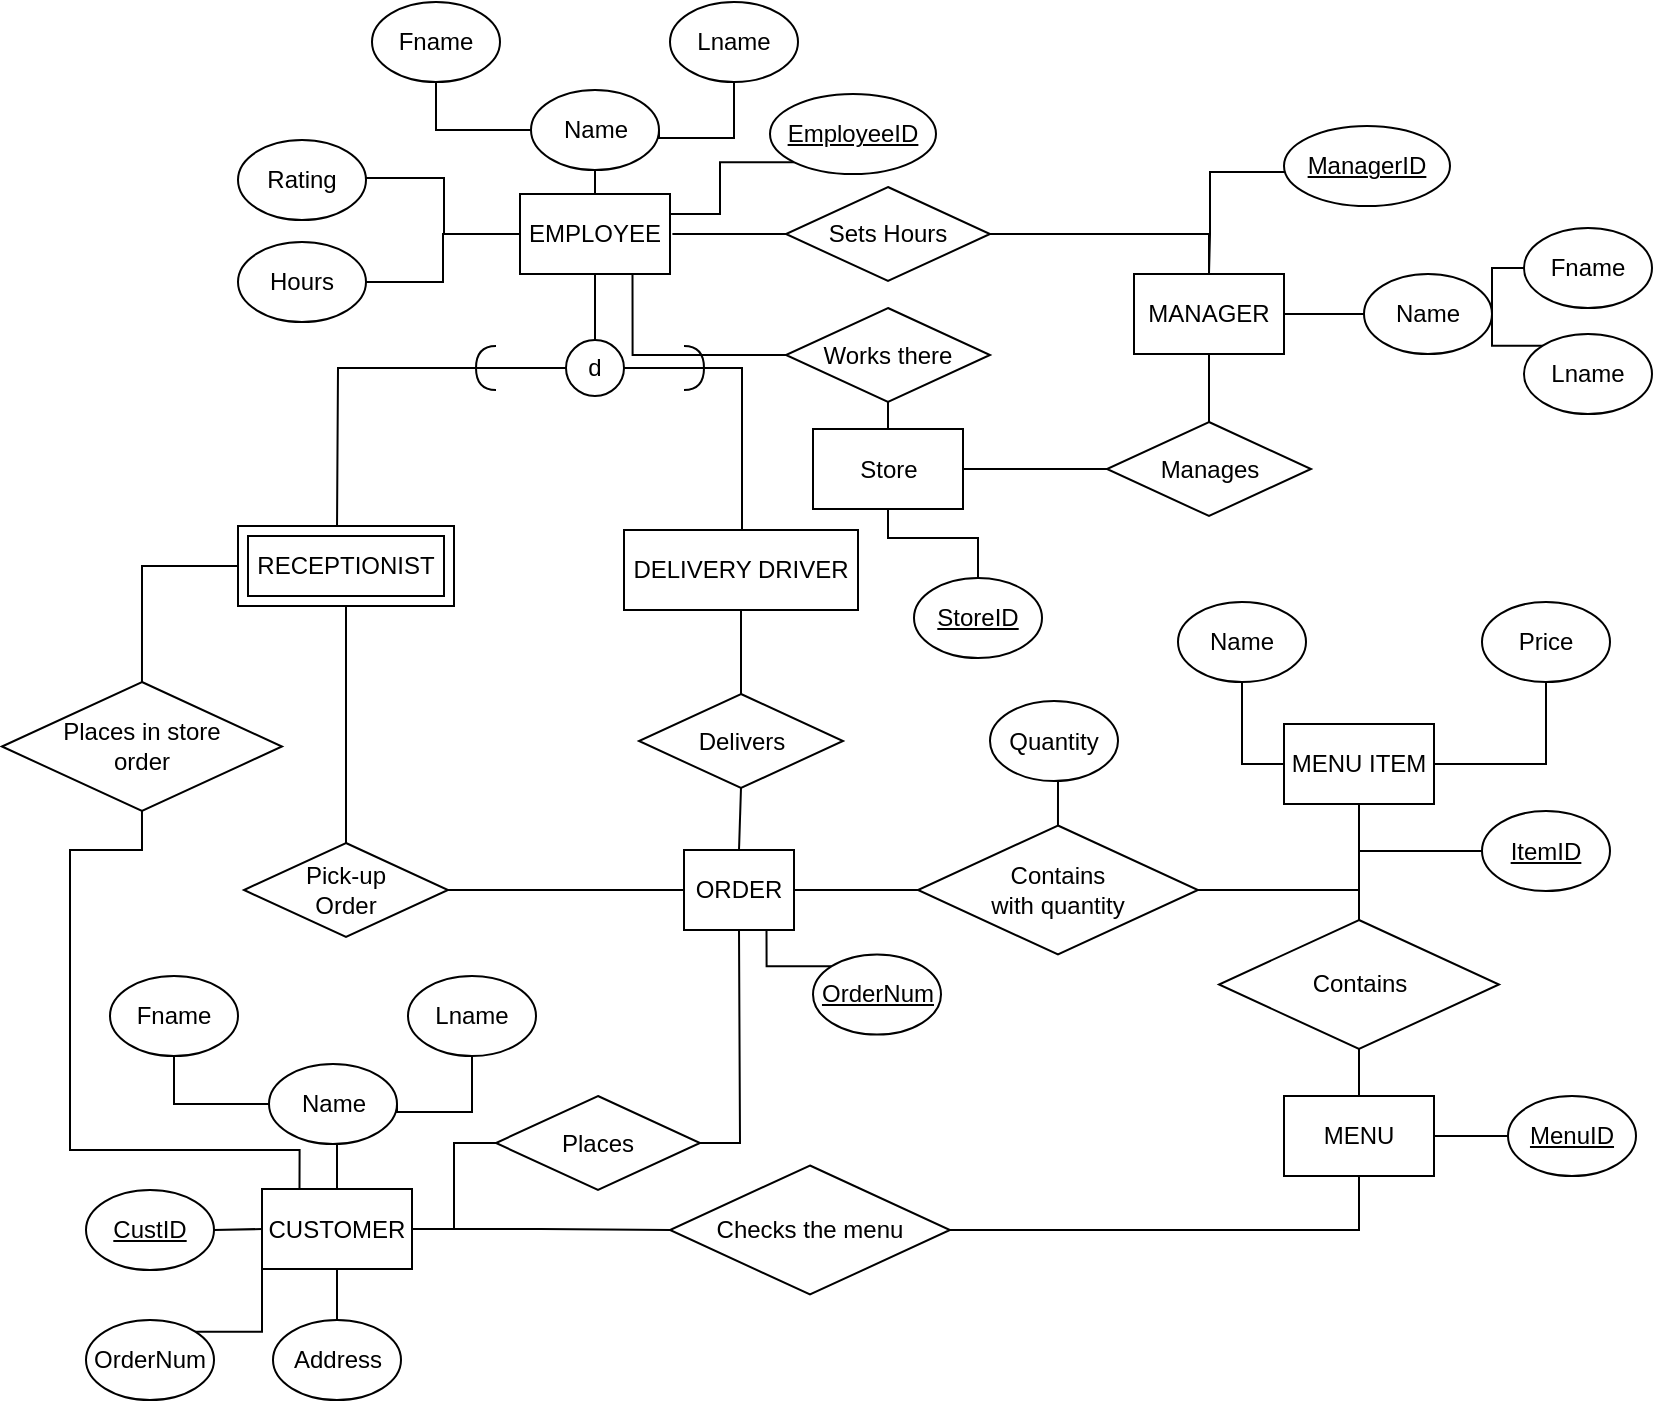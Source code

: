 <mxfile version="16.6.4" type="github">
  <diagram id="SFW6uyiaUGHVdkmB1JjF" name="Page-1">
    <mxGraphModel dx="1422" dy="762" grid="0" gridSize="10" guides="1" tooltips="1" connect="1" arrows="1" fold="1" page="1" pageScale="1" pageWidth="1100" pageHeight="850" background="none" math="0" shadow="0">
      <root>
        <mxCell id="0" />
        <mxCell id="1" parent="0" />
        <mxCell id="fXJlIY3xlbVOnj3vWZwA-16" style="edgeStyle=orthogonalEdgeStyle;rounded=0;orthogonalLoop=1;jettySize=auto;html=1;endArrow=none;endFill=0;" parent="1" source="SCMp1zclDyWqBbioAgGx-6" target="SCMp1zclDyWqBbioAgGx-17" edge="1">
          <mxGeometry relative="1" as="geometry" />
        </mxCell>
        <mxCell id="SCMp1zclDyWqBbioAgGx-6" value="Name" style="ellipse;whiteSpace=wrap;html=1;align=center;fillColor=default;gradientColor=none;" parent="1" vertex="1">
          <mxGeometry x="310.5" y="93" width="64" height="40" as="geometry" />
        </mxCell>
        <mxCell id="fXJlIY3xlbVOnj3vWZwA-33" style="edgeStyle=orthogonalEdgeStyle;rounded=0;jumpStyle=arc;orthogonalLoop=1;jettySize=auto;html=1;exitX=0.5;exitY=1;exitDx=0;exitDy=0;entryX=0.5;entryY=0;entryDx=0;entryDy=0;endArrow=none;endFill=0;" parent="1" source="SCMp1zclDyWqBbioAgGx-12" target="fXJlIY3xlbVOnj3vWZwA-24" edge="1">
          <mxGeometry relative="1" as="geometry" />
        </mxCell>
        <mxCell id="SCMp1zclDyWqBbioAgGx-12" value="DELIVERY DRIVER" style="whiteSpace=wrap;html=1;align=center;fillColor=default;" parent="1" vertex="1">
          <mxGeometry x="357" y="313" width="117" height="40" as="geometry" />
        </mxCell>
        <mxCell id="fXJlIY3xlbVOnj3vWZwA-28" style="edgeStyle=orthogonalEdgeStyle;rounded=0;jumpStyle=arc;orthogonalLoop=1;jettySize=auto;html=1;exitX=1;exitY=0.5;exitDx=0;exitDy=0;entryX=0;entryY=0.5;entryDx=0;entryDy=0;endArrow=none;endFill=0;" parent="1" source="SCMp1zclDyWqBbioAgGx-13" target="fXJlIY3xlbVOnj3vWZwA-27" edge="1">
          <mxGeometry relative="1" as="geometry" />
        </mxCell>
        <mxCell id="Oh7GHOEAAJyjngWwIHh8-14" style="edgeStyle=orthogonalEdgeStyle;rounded=0;orthogonalLoop=1;jettySize=auto;html=1;exitX=1;exitY=0.5;exitDx=0;exitDy=0;entryX=0;entryY=0.5;entryDx=0;entryDy=0;startArrow=none;startFill=0;endArrow=none;endFill=0;" parent="1" source="SCMp1zclDyWqBbioAgGx-13" target="Oh7GHOEAAJyjngWwIHh8-13" edge="1">
          <mxGeometry relative="1" as="geometry" />
        </mxCell>
        <mxCell id="Oh7GHOEAAJyjngWwIHh8-23" style="edgeStyle=orthogonalEdgeStyle;rounded=0;orthogonalLoop=1;jettySize=auto;html=1;exitX=0.25;exitY=0;exitDx=0;exitDy=0;startArrow=none;startFill=0;endArrow=none;endFill=0;entryX=0.5;entryY=1;entryDx=0;entryDy=0;" parent="1" source="SCMp1zclDyWqBbioAgGx-13" target="Oh7GHOEAAJyjngWwIHh8-25" edge="1">
          <mxGeometry relative="1" as="geometry">
            <mxPoint x="55.6" y="599" as="targetPoint" />
            <Array as="points">
              <mxPoint x="195" y="623" />
              <mxPoint x="80" y="623" />
              <mxPoint x="80" y="473" />
              <mxPoint x="116" y="473" />
            </Array>
          </mxGeometry>
        </mxCell>
        <mxCell id="SCMp1zclDyWqBbioAgGx-13" value="CUSTOMER" style="whiteSpace=wrap;html=1;align=center;fillColor=default;" parent="1" vertex="1">
          <mxGeometry x="176" y="642.5" width="75" height="40" as="geometry" />
        </mxCell>
        <mxCell id="fXJlIY3xlbVOnj3vWZwA-37" style="edgeStyle=orthogonalEdgeStyle;rounded=0;jumpStyle=arc;orthogonalLoop=1;jettySize=auto;html=1;endArrow=none;endFill=0;" parent="1" source="SCMp1zclDyWqBbioAgGx-16" target="fXJlIY3xlbVOnj3vWZwA-34" edge="1">
          <mxGeometry relative="1" as="geometry" />
        </mxCell>
        <mxCell id="SCMp1zclDyWqBbioAgGx-16" value="MANAGER" style="whiteSpace=wrap;html=1;align=center;fillColor=default;" parent="1" vertex="1">
          <mxGeometry x="612" y="185" width="75" height="40" as="geometry" />
        </mxCell>
        <mxCell id="fXJlIY3xlbVOnj3vWZwA-13" style="edgeStyle=orthogonalEdgeStyle;rounded=0;orthogonalLoop=1;jettySize=auto;html=1;entryX=0.5;entryY=0;entryDx=0;entryDy=0;endArrow=none;endFill=0;" parent="1" source="SCMp1zclDyWqBbioAgGx-17" target="fXJlIY3xlbVOnj3vWZwA-12" edge="1">
          <mxGeometry relative="1" as="geometry" />
        </mxCell>
        <mxCell id="SCMp1zclDyWqBbioAgGx-17" value="EMPLOYEE" style="whiteSpace=wrap;html=1;align=center;fillColor=default;" parent="1" vertex="1">
          <mxGeometry x="305" y="145" width="75" height="40" as="geometry" />
        </mxCell>
        <mxCell id="fXJlIY3xlbVOnj3vWZwA-17" style="edgeStyle=orthogonalEdgeStyle;rounded=0;orthogonalLoop=1;jettySize=auto;html=1;endArrow=none;endFill=0;entryX=0;entryY=0.5;entryDx=0;entryDy=0;" parent="1" source="eeIK4nAqeX3JLeK-aHzr-2" target="SCMp1zclDyWqBbioAgGx-6" edge="1">
          <mxGeometry relative="1" as="geometry">
            <mxPoint x="265" y="122.6" as="targetPoint" />
            <Array as="points">
              <mxPoint x="263" y="113" />
            </Array>
          </mxGeometry>
        </mxCell>
        <mxCell id="eeIK4nAqeX3JLeK-aHzr-2" value="Fname" style="ellipse;whiteSpace=wrap;html=1;align=center;fillColor=default;gradientColor=none;" parent="1" vertex="1">
          <mxGeometry x="231" y="49" width="64" height="40" as="geometry" />
        </mxCell>
        <mxCell id="fXJlIY3xlbVOnj3vWZwA-18" style="edgeStyle=orthogonalEdgeStyle;rounded=0;orthogonalLoop=1;jettySize=auto;html=1;endArrow=none;endFill=0;entryX=1;entryY=0.5;entryDx=0;entryDy=0;" parent="1" source="eeIK4nAqeX3JLeK-aHzr-4" target="SCMp1zclDyWqBbioAgGx-6" edge="1">
          <mxGeometry relative="1" as="geometry">
            <mxPoint x="404" y="127" as="targetPoint" />
            <Array as="points">
              <mxPoint x="412" y="117" />
              <mxPoint x="375" y="117" />
            </Array>
          </mxGeometry>
        </mxCell>
        <mxCell id="eeIK4nAqeX3JLeK-aHzr-4" value="Lname" style="ellipse;whiteSpace=wrap;html=1;align=center;fillColor=default;gradientColor=none;" parent="1" vertex="1">
          <mxGeometry x="380" y="49" width="64" height="40" as="geometry" />
        </mxCell>
        <mxCell id="Oh7GHOEAAJyjngWwIHh8-2" style="edgeStyle=orthogonalEdgeStyle;rounded=0;orthogonalLoop=1;jettySize=auto;html=1;exitX=0.5;exitY=1;exitDx=0;exitDy=0;entryX=1;entryY=0.5;entryDx=0;entryDy=0;endArrow=none;endFill=0;" parent="1" source="eeIK4nAqeX3JLeK-aHzr-5" target="Oh7GHOEAAJyjngWwIHh8-1" edge="1">
          <mxGeometry relative="1" as="geometry" />
        </mxCell>
        <mxCell id="Oh7GHOEAAJyjngWwIHh8-18" style="edgeStyle=orthogonalEdgeStyle;rounded=0;orthogonalLoop=1;jettySize=auto;html=1;exitX=0.5;exitY=1;exitDx=0;exitDy=0;entryX=0.5;entryY=0;entryDx=0;entryDy=0;startArrow=none;startFill=0;endArrow=none;endFill=0;" parent="1" source="eeIK4nAqeX3JLeK-aHzr-5" target="Oh7GHOEAAJyjngWwIHh8-17" edge="1">
          <mxGeometry relative="1" as="geometry" />
        </mxCell>
        <mxCell id="eeIK4nAqeX3JLeK-aHzr-5" value="MENU ITEM" style="whiteSpace=wrap;html=1;align=center;fillColor=default;" parent="1" vertex="1">
          <mxGeometry x="687" y="410" width="75" height="40" as="geometry" />
        </mxCell>
        <mxCell id="eeIK4nAqeX3JLeK-aHzr-6" value="ORDER" style="whiteSpace=wrap;html=1;align=center;fillColor=default;" parent="1" vertex="1">
          <mxGeometry x="387" y="473" width="55" height="40" as="geometry" />
        </mxCell>
        <mxCell id="fXJlIY3xlbVOnj3vWZwA-7" style="edgeStyle=orthogonalEdgeStyle;rounded=0;orthogonalLoop=1;jettySize=auto;html=1;exitX=0.5;exitY=1;exitDx=0;exitDy=0;entryX=0;entryY=0.5;entryDx=0;entryDy=0;endArrow=none;endFill=0;" parent="1" source="fXJlIY3xlbVOnj3vWZwA-6" target="eeIK4nAqeX3JLeK-aHzr-5" edge="1">
          <mxGeometry relative="1" as="geometry" />
        </mxCell>
        <mxCell id="fXJlIY3xlbVOnj3vWZwA-6" value="Name" style="ellipse;whiteSpace=wrap;html=1;align=center;fillColor=default;gradientColor=none;" parent="1" vertex="1">
          <mxGeometry x="634" y="349" width="64" height="40" as="geometry" />
        </mxCell>
        <mxCell id="iN8ECMvCypiTLDNu9Dbx-26" style="edgeStyle=orthogonalEdgeStyle;rounded=0;orthogonalLoop=1;jettySize=auto;html=1;exitX=0.5;exitY=1;exitDx=0;exitDy=0;entryX=0.5;entryY=0;entryDx=0;entryDy=0;endArrow=none;endFill=0;" edge="1" parent="1" source="fXJlIY3xlbVOnj3vWZwA-8" target="Oh7GHOEAAJyjngWwIHh8-1">
          <mxGeometry relative="1" as="geometry" />
        </mxCell>
        <mxCell id="fXJlIY3xlbVOnj3vWZwA-8" value="Quantity" style="ellipse;whiteSpace=wrap;html=1;align=center;fillColor=default;gradientColor=none;" parent="1" vertex="1">
          <mxGeometry x="540" y="398.5" width="64" height="40" as="geometry" />
        </mxCell>
        <mxCell id="fXJlIY3xlbVOnj3vWZwA-11" style="edgeStyle=orthogonalEdgeStyle;rounded=0;orthogonalLoop=1;jettySize=auto;html=1;endArrow=none;endFill=0;entryX=1;entryY=0.25;entryDx=0;entryDy=0;" parent="1" source="fXJlIY3xlbVOnj3vWZwA-10" target="eeIK4nAqeX3JLeK-aHzr-5" edge="1">
          <mxGeometry relative="1" as="geometry">
            <mxPoint x="818" y="432" as="targetPoint" />
            <Array as="points">
              <mxPoint x="818" y="430" />
              <mxPoint x="762" y="430" />
            </Array>
          </mxGeometry>
        </mxCell>
        <mxCell id="fXJlIY3xlbVOnj3vWZwA-10" value="Price" style="ellipse;whiteSpace=wrap;html=1;align=center;fillColor=default;gradientColor=none;" parent="1" vertex="1">
          <mxGeometry x="786" y="349" width="64" height="40" as="geometry" />
        </mxCell>
        <mxCell id="fXJlIY3xlbVOnj3vWZwA-19" style="edgeStyle=orthogonalEdgeStyle;rounded=0;orthogonalLoop=1;jettySize=auto;html=1;endArrow=none;endFill=0;jumpStyle=arc;" parent="1" source="fXJlIY3xlbVOnj3vWZwA-12" edge="1">
          <mxGeometry relative="1" as="geometry">
            <mxPoint x="213.5" y="313" as="targetPoint" />
          </mxGeometry>
        </mxCell>
        <mxCell id="fXJlIY3xlbVOnj3vWZwA-20" style="edgeStyle=orthogonalEdgeStyle;rounded=0;orthogonalLoop=1;jettySize=auto;html=1;endArrow=none;endFill=0;" parent="1" source="fXJlIY3xlbVOnj3vWZwA-12" target="SCMp1zclDyWqBbioAgGx-12" edge="1">
          <mxGeometry relative="1" as="geometry">
            <Array as="points">
              <mxPoint x="416" y="232" />
            </Array>
          </mxGeometry>
        </mxCell>
        <mxCell id="fXJlIY3xlbVOnj3vWZwA-12" value="d" style="ellipse;whiteSpace=wrap;html=1;" parent="1" vertex="1">
          <mxGeometry x="328" y="218" width="29" height="28" as="geometry" />
        </mxCell>
        <mxCell id="fXJlIY3xlbVOnj3vWZwA-15" style="edgeStyle=orthogonalEdgeStyle;rounded=0;orthogonalLoop=1;jettySize=auto;html=1;exitX=0.5;exitY=1;exitDx=0;exitDy=0;entryX=0;entryY=0.5;entryDx=0;entryDy=0;endArrow=none;endFill=0;" parent="1" source="fXJlIY3xlbVOnj3vWZwA-14" target="SCMp1zclDyWqBbioAgGx-17" edge="1">
          <mxGeometry relative="1" as="geometry">
            <Array as="points">
              <mxPoint x="267" y="137" />
              <mxPoint x="267" y="165" />
            </Array>
          </mxGeometry>
        </mxCell>
        <mxCell id="fXJlIY3xlbVOnj3vWZwA-14" value="Rating" style="ellipse;whiteSpace=wrap;html=1;align=center;fillColor=default;gradientColor=none;" parent="1" vertex="1">
          <mxGeometry x="164" y="118" width="64" height="40" as="geometry" />
        </mxCell>
        <mxCell id="fXJlIY3xlbVOnj3vWZwA-22" value="" style="shape=requiredInterface;html=1;verticalLabelPosition=bottom;sketch=0;rotation=-180;" parent="1" vertex="1">
          <mxGeometry x="283" y="221" width="10" height="22" as="geometry" />
        </mxCell>
        <mxCell id="fXJlIY3xlbVOnj3vWZwA-23" value="" style="shape=requiredInterface;html=1;verticalLabelPosition=bottom;sketch=0;rotation=0;" parent="1" vertex="1">
          <mxGeometry x="387" y="221" width="10" height="22" as="geometry" />
        </mxCell>
        <mxCell id="fXJlIY3xlbVOnj3vWZwA-26" style="edgeStyle=orthogonalEdgeStyle;rounded=0;jumpStyle=arc;orthogonalLoop=1;jettySize=auto;html=1;endArrow=none;endFill=0;" parent="1" source="fXJlIY3xlbVOnj3vWZwA-24" target="eeIK4nAqeX3JLeK-aHzr-6" edge="1">
          <mxGeometry relative="1" as="geometry" />
        </mxCell>
        <mxCell id="fXJlIY3xlbVOnj3vWZwA-24" value="Delivers" style="shape=rhombus;perimeter=rhombusPerimeter;whiteSpace=wrap;html=1;align=center;fillColor=default;gradientColor=none;" parent="1" vertex="1">
          <mxGeometry x="364.5" y="395" width="102" height="47" as="geometry" />
        </mxCell>
        <mxCell id="fXJlIY3xlbVOnj3vWZwA-59" style="edgeStyle=orthogonalEdgeStyle;rounded=0;jumpStyle=arc;orthogonalLoop=1;jettySize=auto;html=1;exitX=1;exitY=0.5;exitDx=0;exitDy=0;entryX=0.5;entryY=1;entryDx=0;entryDy=0;startArrow=none;startFill=0;endArrow=none;endFill=0;" parent="1" source="fXJlIY3xlbVOnj3vWZwA-27" target="eeIK4nAqeX3JLeK-aHzr-6" edge="1">
          <mxGeometry relative="1" as="geometry" />
        </mxCell>
        <mxCell id="fXJlIY3xlbVOnj3vWZwA-27" value="Places" style="shape=rhombus;perimeter=rhombusPerimeter;whiteSpace=wrap;html=1;align=center;fillColor=default;gradientColor=none;" parent="1" vertex="1">
          <mxGeometry x="293" y="596" width="102" height="47" as="geometry" />
        </mxCell>
        <mxCell id="fXJlIY3xlbVOnj3vWZwA-31" style="edgeStyle=orthogonalEdgeStyle;rounded=0;jumpStyle=arc;orthogonalLoop=1;jettySize=auto;html=1;endArrow=none;endFill=0;" parent="1" source="fXJlIY3xlbVOnj3vWZwA-30" target="SCMp1zclDyWqBbioAgGx-17" edge="1">
          <mxGeometry relative="1" as="geometry" />
        </mxCell>
        <mxCell id="fXJlIY3xlbVOnj3vWZwA-30" value="Hours" style="ellipse;whiteSpace=wrap;html=1;align=center;fillColor=default;gradientColor=none;" parent="1" vertex="1">
          <mxGeometry x="164" y="169" width="64" height="40" as="geometry" />
        </mxCell>
        <mxCell id="Oh7GHOEAAJyjngWwIHh8-4" style="edgeStyle=orthogonalEdgeStyle;rounded=0;orthogonalLoop=1;jettySize=auto;html=1;exitX=0;exitY=0.5;exitDx=0;exitDy=0;entryX=1;entryY=0.5;entryDx=0;entryDy=0;endArrow=none;endFill=0;" parent="1" source="fXJlIY3xlbVOnj3vWZwA-34" target="fXJlIY3xlbVOnj3vWZwA-35" edge="1">
          <mxGeometry relative="1" as="geometry" />
        </mxCell>
        <mxCell id="fXJlIY3xlbVOnj3vWZwA-34" value="Manages" style="shape=rhombus;perimeter=rhombusPerimeter;whiteSpace=wrap;html=1;align=center;fillColor=default;gradientColor=none;" parent="1" vertex="1">
          <mxGeometry x="598.5" y="259" width="102" height="47" as="geometry" />
        </mxCell>
        <mxCell id="Oh7GHOEAAJyjngWwIHh8-6" style="edgeStyle=orthogonalEdgeStyle;rounded=0;orthogonalLoop=1;jettySize=auto;html=1;exitX=0.5;exitY=0;exitDx=0;exitDy=0;entryX=0.5;entryY=1;entryDx=0;entryDy=0;endArrow=none;endFill=0;" parent="1" source="fXJlIY3xlbVOnj3vWZwA-35" target="Oh7GHOEAAJyjngWwIHh8-5" edge="1">
          <mxGeometry relative="1" as="geometry" />
        </mxCell>
        <mxCell id="fXJlIY3xlbVOnj3vWZwA-35" value="Store" style="whiteSpace=wrap;html=1;align=center;fillColor=default;" parent="1" vertex="1">
          <mxGeometry x="451.5" y="262.5" width="75" height="40" as="geometry" />
        </mxCell>
        <mxCell id="fXJlIY3xlbVOnj3vWZwA-48" style="edgeStyle=orthogonalEdgeStyle;rounded=0;jumpStyle=arc;orthogonalLoop=1;jettySize=auto;html=1;exitX=0.5;exitY=1;exitDx=0;exitDy=0;entryX=0.5;entryY=0;entryDx=0;entryDy=0;endArrow=none;endFill=0;" parent="1" source="fXJlIY3xlbVOnj3vWZwA-43" target="SCMp1zclDyWqBbioAgGx-13" edge="1">
          <mxGeometry relative="1" as="geometry" />
        </mxCell>
        <mxCell id="fXJlIY3xlbVOnj3vWZwA-43" value="Name" style="ellipse;whiteSpace=wrap;html=1;align=center;fillColor=default;gradientColor=none;" parent="1" vertex="1">
          <mxGeometry x="179.5" y="580" width="64" height="40" as="geometry" />
        </mxCell>
        <mxCell id="fXJlIY3xlbVOnj3vWZwA-44" style="edgeStyle=orthogonalEdgeStyle;rounded=0;orthogonalLoop=1;jettySize=auto;html=1;endArrow=none;endFill=0;entryX=0;entryY=0.5;entryDx=0;entryDy=0;" parent="1" source="fXJlIY3xlbVOnj3vWZwA-45" target="fXJlIY3xlbVOnj3vWZwA-43" edge="1">
          <mxGeometry relative="1" as="geometry">
            <mxPoint x="134" y="609.6" as="targetPoint" />
            <Array as="points">
              <mxPoint x="132" y="600" />
            </Array>
          </mxGeometry>
        </mxCell>
        <mxCell id="fXJlIY3xlbVOnj3vWZwA-45" value="Fname" style="ellipse;whiteSpace=wrap;html=1;align=center;fillColor=default;gradientColor=none;" parent="1" vertex="1">
          <mxGeometry x="100" y="536" width="64" height="40" as="geometry" />
        </mxCell>
        <mxCell id="fXJlIY3xlbVOnj3vWZwA-46" style="edgeStyle=orthogonalEdgeStyle;rounded=0;orthogonalLoop=1;jettySize=auto;html=1;endArrow=none;endFill=0;entryX=1;entryY=0.5;entryDx=0;entryDy=0;" parent="1" source="fXJlIY3xlbVOnj3vWZwA-47" target="fXJlIY3xlbVOnj3vWZwA-43" edge="1">
          <mxGeometry relative="1" as="geometry">
            <mxPoint x="273" y="614" as="targetPoint" />
            <Array as="points">
              <mxPoint x="281" y="604" />
              <mxPoint x="244" y="604" />
            </Array>
          </mxGeometry>
        </mxCell>
        <mxCell id="fXJlIY3xlbVOnj3vWZwA-47" value="Lname" style="ellipse;whiteSpace=wrap;html=1;align=center;fillColor=default;gradientColor=none;" parent="1" vertex="1">
          <mxGeometry x="249" y="536" width="64" height="40" as="geometry" />
        </mxCell>
        <mxCell id="fXJlIY3xlbVOnj3vWZwA-50" style="edgeStyle=orthogonalEdgeStyle;rounded=0;jumpStyle=arc;orthogonalLoop=1;jettySize=auto;html=1;entryX=0.5;entryY=1;entryDx=0;entryDy=0;endArrow=none;endFill=0;" parent="1" source="fXJlIY3xlbVOnj3vWZwA-49" target="SCMp1zclDyWqBbioAgGx-13" edge="1">
          <mxGeometry relative="1" as="geometry" />
        </mxCell>
        <mxCell id="fXJlIY3xlbVOnj3vWZwA-49" value="Address" style="ellipse;whiteSpace=wrap;html=1;align=center;fillColor=default;gradientColor=none;" parent="1" vertex="1">
          <mxGeometry x="181.5" y="708" width="64" height="40" as="geometry" />
        </mxCell>
        <mxCell id="fXJlIY3xlbVOnj3vWZwA-52" style="edgeStyle=orthogonalEdgeStyle;rounded=0;jumpStyle=arc;orthogonalLoop=1;jettySize=auto;html=1;entryX=0;entryY=0.5;entryDx=0;entryDy=0;endArrow=none;endFill=0;" parent="1" source="fXJlIY3xlbVOnj3vWZwA-51" target="SCMp1zclDyWqBbioAgGx-13" edge="1">
          <mxGeometry relative="1" as="geometry" />
        </mxCell>
        <mxCell id="fXJlIY3xlbVOnj3vWZwA-51" value="&lt;u&gt;CustID&lt;/u&gt;" style="ellipse;whiteSpace=wrap;html=1;align=center;fillColor=default;gradientColor=none;" parent="1" vertex="1">
          <mxGeometry x="88" y="643" width="64" height="40" as="geometry" />
        </mxCell>
        <mxCell id="fXJlIY3xlbVOnj3vWZwA-61" style="edgeStyle=orthogonalEdgeStyle;rounded=0;jumpStyle=arc;orthogonalLoop=1;jettySize=auto;html=1;entryX=0.5;entryY=0;entryDx=0;entryDy=0;startArrow=none;startFill=0;endArrow=none;endFill=0;" parent="1" source="fXJlIY3xlbVOnj3vWZwA-55" target="fXJlIY3xlbVOnj3vWZwA-60" edge="1">
          <mxGeometry relative="1" as="geometry" />
        </mxCell>
        <mxCell id="fXJlIY3xlbVOnj3vWZwA-55" value="RECEPTIONIST" style="shape=ext;margin=3;double=1;whiteSpace=wrap;html=1;align=center;" parent="1" vertex="1">
          <mxGeometry x="164" y="311" width="108" height="40" as="geometry" />
        </mxCell>
        <mxCell id="fXJlIY3xlbVOnj3vWZwA-57" style="edgeStyle=orthogonalEdgeStyle;rounded=0;jumpStyle=arc;orthogonalLoop=1;jettySize=auto;html=1;entryX=0.5;entryY=0;entryDx=0;entryDy=0;startArrow=none;startFill=0;endArrow=none;endFill=0;" parent="1" source="fXJlIY3xlbVOnj3vWZwA-56" target="SCMp1zclDyWqBbioAgGx-16" edge="1">
          <mxGeometry relative="1" as="geometry" />
        </mxCell>
        <mxCell id="fXJlIY3xlbVOnj3vWZwA-58" style="edgeStyle=orthogonalEdgeStyle;rounded=0;jumpStyle=arc;orthogonalLoop=1;jettySize=auto;html=1;startArrow=none;startFill=0;endArrow=none;endFill=0;" parent="1" source="fXJlIY3xlbVOnj3vWZwA-56" edge="1">
          <mxGeometry relative="1" as="geometry">
            <mxPoint x="381.2" y="165" as="targetPoint" />
          </mxGeometry>
        </mxCell>
        <mxCell id="fXJlIY3xlbVOnj3vWZwA-56" value="Sets Hours" style="shape=rhombus;perimeter=rhombusPerimeter;whiteSpace=wrap;html=1;align=center;fillColor=default;gradientColor=none;" parent="1" vertex="1">
          <mxGeometry x="438" y="141.5" width="102" height="47" as="geometry" />
        </mxCell>
        <mxCell id="fXJlIY3xlbVOnj3vWZwA-62" style="edgeStyle=orthogonalEdgeStyle;rounded=0;jumpStyle=arc;orthogonalLoop=1;jettySize=auto;html=1;exitX=1;exitY=0.5;exitDx=0;exitDy=0;startArrow=none;startFill=0;endArrow=none;endFill=0;" parent="1" source="fXJlIY3xlbVOnj3vWZwA-60" target="eeIK4nAqeX3JLeK-aHzr-6" edge="1">
          <mxGeometry relative="1" as="geometry" />
        </mxCell>
        <mxCell id="fXJlIY3xlbVOnj3vWZwA-60" value="Pick-up&lt;br&gt;Order" style="shape=rhombus;perimeter=rhombusPerimeter;whiteSpace=wrap;html=1;align=center;fillColor=default;gradientColor=none;" parent="1" vertex="1">
          <mxGeometry x="167" y="469.5" width="102" height="47" as="geometry" />
        </mxCell>
        <mxCell id="Oh7GHOEAAJyjngWwIHh8-3" style="edgeStyle=orthogonalEdgeStyle;rounded=0;orthogonalLoop=1;jettySize=auto;html=1;exitX=0;exitY=0.5;exitDx=0;exitDy=0;entryX=1;entryY=0.5;entryDx=0;entryDy=0;endArrow=none;endFill=0;" parent="1" source="Oh7GHOEAAJyjngWwIHh8-1" target="eeIK4nAqeX3JLeK-aHzr-6" edge="1">
          <mxGeometry relative="1" as="geometry" />
        </mxCell>
        <mxCell id="Oh7GHOEAAJyjngWwIHh8-1" value="Contains&lt;br&gt;with quantity" style="shape=rhombus;perimeter=rhombusPerimeter;whiteSpace=wrap;html=1;align=center;fillColor=default;gradientColor=none;" parent="1" vertex="1">
          <mxGeometry x="504" y="460.75" width="139.98" height="64.5" as="geometry" />
        </mxCell>
        <mxCell id="Oh7GHOEAAJyjngWwIHh8-8" style="edgeStyle=orthogonalEdgeStyle;rounded=0;orthogonalLoop=1;jettySize=auto;html=1;exitX=0;exitY=0.5;exitDx=0;exitDy=0;entryX=0.75;entryY=1;entryDx=0;entryDy=0;endArrow=none;endFill=0;" parent="1" source="Oh7GHOEAAJyjngWwIHh8-5" target="SCMp1zclDyWqBbioAgGx-17" edge="1">
          <mxGeometry relative="1" as="geometry" />
        </mxCell>
        <mxCell id="Oh7GHOEAAJyjngWwIHh8-5" value="Works there" style="shape=rhombus;perimeter=rhombusPerimeter;whiteSpace=wrap;html=1;align=center;fillColor=default;gradientColor=none;" parent="1" vertex="1">
          <mxGeometry x="438" y="202" width="102" height="47" as="geometry" />
        </mxCell>
        <mxCell id="Oh7GHOEAAJyjngWwIHh8-22" style="edgeStyle=orthogonalEdgeStyle;rounded=0;orthogonalLoop=1;jettySize=auto;html=1;exitX=1;exitY=0.5;exitDx=0;exitDy=0;entryX=0.5;entryY=1;entryDx=0;entryDy=0;startArrow=none;startFill=0;endArrow=none;endFill=0;" parent="1" source="Oh7GHOEAAJyjngWwIHh8-13" target="Oh7GHOEAAJyjngWwIHh8-16" edge="1">
          <mxGeometry relative="1" as="geometry" />
        </mxCell>
        <mxCell id="Oh7GHOEAAJyjngWwIHh8-13" value="Checks the menu" style="shape=rhombus;perimeter=rhombusPerimeter;whiteSpace=wrap;html=1;align=center;fillColor=default;gradientColor=none;" parent="1" vertex="1">
          <mxGeometry x="380" y="630.75" width="139.98" height="64.5" as="geometry" />
        </mxCell>
        <mxCell id="Oh7GHOEAAJyjngWwIHh8-16" value="MENU" style="whiteSpace=wrap;html=1;align=center;fillColor=default;" parent="1" vertex="1">
          <mxGeometry x="687" y="596" width="75" height="40" as="geometry" />
        </mxCell>
        <mxCell id="Oh7GHOEAAJyjngWwIHh8-19" style="edgeStyle=orthogonalEdgeStyle;rounded=0;orthogonalLoop=1;jettySize=auto;html=1;exitX=0.5;exitY=1;exitDx=0;exitDy=0;entryX=0.5;entryY=0;entryDx=0;entryDy=0;startArrow=none;startFill=0;endArrow=none;endFill=0;" parent="1" source="Oh7GHOEAAJyjngWwIHh8-17" target="Oh7GHOEAAJyjngWwIHh8-16" edge="1">
          <mxGeometry relative="1" as="geometry" />
        </mxCell>
        <mxCell id="Oh7GHOEAAJyjngWwIHh8-17" value="Contains" style="shape=rhombus;perimeter=rhombusPerimeter;whiteSpace=wrap;html=1;align=center;fillColor=default;gradientColor=none;" parent="1" vertex="1">
          <mxGeometry x="654.51" y="508" width="139.98" height="64.5" as="geometry" />
        </mxCell>
        <mxCell id="Oh7GHOEAAJyjngWwIHh8-26" style="edgeStyle=orthogonalEdgeStyle;rounded=0;orthogonalLoop=1;jettySize=auto;html=1;exitX=0.5;exitY=0;exitDx=0;exitDy=0;entryX=0;entryY=0.5;entryDx=0;entryDy=0;startArrow=none;startFill=0;endArrow=none;endFill=0;" parent="1" source="Oh7GHOEAAJyjngWwIHh8-25" target="fXJlIY3xlbVOnj3vWZwA-55" edge="1">
          <mxGeometry relative="1" as="geometry" />
        </mxCell>
        <mxCell id="Oh7GHOEAAJyjngWwIHh8-25" value="Places in store&lt;br&gt;order" style="shape=rhombus;perimeter=rhombusPerimeter;whiteSpace=wrap;html=1;align=center;fillColor=default;gradientColor=none;" parent="1" vertex="1">
          <mxGeometry x="46" y="389" width="139.98" height="64.5" as="geometry" />
        </mxCell>
        <mxCell id="iN8ECMvCypiTLDNu9Dbx-2" style="edgeStyle=orthogonalEdgeStyle;rounded=0;orthogonalLoop=1;jettySize=auto;html=1;exitX=0;exitY=0;exitDx=0;exitDy=0;entryX=0.75;entryY=1;entryDx=0;entryDy=0;endArrow=none;endFill=0;" edge="1" parent="1" source="iN8ECMvCypiTLDNu9Dbx-1" target="eeIK4nAqeX3JLeK-aHzr-6">
          <mxGeometry relative="1" as="geometry" />
        </mxCell>
        <mxCell id="iN8ECMvCypiTLDNu9Dbx-1" value="&lt;u&gt;OrderNum&lt;/u&gt;" style="ellipse;whiteSpace=wrap;html=1;align=center;fillColor=default;gradientColor=none;" vertex="1" parent="1">
          <mxGeometry x="451.5" y="525.25" width="64" height="40" as="geometry" />
        </mxCell>
        <mxCell id="iN8ECMvCypiTLDNu9Dbx-4" style="edgeStyle=orthogonalEdgeStyle;rounded=0;orthogonalLoop=1;jettySize=auto;html=1;exitX=0;exitY=0.5;exitDx=0;exitDy=0;entryX=1;entryY=0.5;entryDx=0;entryDy=0;endArrow=none;endFill=0;" edge="1" parent="1" source="iN8ECMvCypiTLDNu9Dbx-3" target="SCMp1zclDyWqBbioAgGx-16">
          <mxGeometry relative="1" as="geometry" />
        </mxCell>
        <mxCell id="iN8ECMvCypiTLDNu9Dbx-3" value="Name" style="ellipse;whiteSpace=wrap;html=1;align=center;fillColor=default;gradientColor=none;" vertex="1" parent="1">
          <mxGeometry x="727" y="185" width="64" height="40" as="geometry" />
        </mxCell>
        <mxCell id="iN8ECMvCypiTLDNu9Dbx-9" style="edgeStyle=orthogonalEdgeStyle;rounded=0;orthogonalLoop=1;jettySize=auto;html=1;exitX=0;exitY=0.5;exitDx=0;exitDy=0;entryX=1;entryY=0.5;entryDx=0;entryDy=0;endArrow=none;endFill=0;" edge="1" parent="1" source="iN8ECMvCypiTLDNu9Dbx-5" target="iN8ECMvCypiTLDNu9Dbx-3">
          <mxGeometry relative="1" as="geometry" />
        </mxCell>
        <mxCell id="iN8ECMvCypiTLDNu9Dbx-5" value="Fname" style="ellipse;whiteSpace=wrap;html=1;align=center;fillColor=default;gradientColor=none;" vertex="1" parent="1">
          <mxGeometry x="807" y="162" width="64" height="40" as="geometry" />
        </mxCell>
        <mxCell id="iN8ECMvCypiTLDNu9Dbx-7" style="edgeStyle=orthogonalEdgeStyle;rounded=0;orthogonalLoop=1;jettySize=auto;html=1;exitX=0;exitY=0;exitDx=0;exitDy=0;entryX=1;entryY=0.5;entryDx=0;entryDy=0;endArrow=none;endFill=0;" edge="1" parent="1" source="iN8ECMvCypiTLDNu9Dbx-6" target="iN8ECMvCypiTLDNu9Dbx-3">
          <mxGeometry relative="1" as="geometry" />
        </mxCell>
        <mxCell id="iN8ECMvCypiTLDNu9Dbx-6" value="Lname" style="ellipse;whiteSpace=wrap;html=1;align=center;fillColor=default;gradientColor=none;" vertex="1" parent="1">
          <mxGeometry x="807" y="215" width="64" height="40" as="geometry" />
        </mxCell>
        <mxCell id="iN8ECMvCypiTLDNu9Dbx-11" style="edgeStyle=orthogonalEdgeStyle;rounded=0;orthogonalLoop=1;jettySize=auto;html=1;exitX=0.5;exitY=0;exitDx=0;exitDy=0;endArrow=none;endFill=0;" edge="1" parent="1" source="iN8ECMvCypiTLDNu9Dbx-10" target="fXJlIY3xlbVOnj3vWZwA-35">
          <mxGeometry relative="1" as="geometry" />
        </mxCell>
        <mxCell id="iN8ECMvCypiTLDNu9Dbx-10" value="&lt;u&gt;StoreID&lt;/u&gt;" style="ellipse;whiteSpace=wrap;html=1;align=center;fillColor=default;gradientColor=none;" vertex="1" parent="1">
          <mxGeometry x="502" y="337" width="64" height="40" as="geometry" />
        </mxCell>
        <mxCell id="iN8ECMvCypiTLDNu9Dbx-13" style="edgeStyle=orthogonalEdgeStyle;rounded=0;orthogonalLoop=1;jettySize=auto;html=1;exitX=0;exitY=0.5;exitDx=0;exitDy=0;entryX=0.5;entryY=1;entryDx=0;entryDy=0;endArrow=none;endFill=0;" edge="1" parent="1" source="iN8ECMvCypiTLDNu9Dbx-12" target="eeIK4nAqeX3JLeK-aHzr-5">
          <mxGeometry relative="1" as="geometry" />
        </mxCell>
        <mxCell id="iN8ECMvCypiTLDNu9Dbx-12" value="&lt;u&gt;ItemID&lt;/u&gt;" style="ellipse;whiteSpace=wrap;html=1;align=center;fillColor=default;gradientColor=none;" vertex="1" parent="1">
          <mxGeometry x="786" y="453.5" width="64" height="40" as="geometry" />
        </mxCell>
        <mxCell id="iN8ECMvCypiTLDNu9Dbx-15" style="edgeStyle=orthogonalEdgeStyle;rounded=0;orthogonalLoop=1;jettySize=auto;html=1;exitX=0;exitY=0.5;exitDx=0;exitDy=0;entryX=1;entryY=0.5;entryDx=0;entryDy=0;endArrow=none;endFill=0;" edge="1" parent="1" source="iN8ECMvCypiTLDNu9Dbx-14" target="Oh7GHOEAAJyjngWwIHh8-16">
          <mxGeometry relative="1" as="geometry" />
        </mxCell>
        <mxCell id="iN8ECMvCypiTLDNu9Dbx-14" value="&lt;u&gt;MenuID&lt;/u&gt;" style="ellipse;whiteSpace=wrap;html=1;align=center;fillColor=default;gradientColor=none;" vertex="1" parent="1">
          <mxGeometry x="799" y="596" width="64" height="40" as="geometry" />
        </mxCell>
        <mxCell id="iN8ECMvCypiTLDNu9Dbx-19" style="edgeStyle=orthogonalEdgeStyle;rounded=0;orthogonalLoop=1;jettySize=auto;html=1;exitX=0;exitY=1;exitDx=0;exitDy=0;entryX=0.5;entryY=0;entryDx=0;entryDy=0;endArrow=none;endFill=0;" edge="1" parent="1" source="iN8ECMvCypiTLDNu9Dbx-18" target="SCMp1zclDyWqBbioAgGx-16">
          <mxGeometry relative="1" as="geometry">
            <Array as="points">
              <mxPoint x="699" y="134" />
              <mxPoint x="650" y="134" />
              <mxPoint x="650" y="165" />
            </Array>
          </mxGeometry>
        </mxCell>
        <mxCell id="iN8ECMvCypiTLDNu9Dbx-18" value="&lt;u&gt;ManagerID&lt;/u&gt;" style="ellipse;whiteSpace=wrap;html=1;align=center;fillColor=default;gradientColor=none;" vertex="1" parent="1">
          <mxGeometry x="687" y="111" width="83" height="40" as="geometry" />
        </mxCell>
        <mxCell id="iN8ECMvCypiTLDNu9Dbx-22" style="edgeStyle=orthogonalEdgeStyle;rounded=0;orthogonalLoop=1;jettySize=auto;html=1;exitX=0;exitY=1;exitDx=0;exitDy=0;entryX=1;entryY=0.25;entryDx=0;entryDy=0;endArrow=none;endFill=0;" edge="1" parent="1" source="iN8ECMvCypiTLDNu9Dbx-20" target="SCMp1zclDyWqBbioAgGx-17">
          <mxGeometry relative="1" as="geometry" />
        </mxCell>
        <mxCell id="iN8ECMvCypiTLDNu9Dbx-20" value="&lt;u&gt;EmployeeID&lt;/u&gt;" style="ellipse;whiteSpace=wrap;html=1;align=center;fillColor=default;gradientColor=none;" vertex="1" parent="1">
          <mxGeometry x="430" y="95" width="83" height="40" as="geometry" />
        </mxCell>
        <mxCell id="iN8ECMvCypiTLDNu9Dbx-24" style="edgeStyle=orthogonalEdgeStyle;rounded=0;orthogonalLoop=1;jettySize=auto;html=1;exitX=1;exitY=0;exitDx=0;exitDy=0;entryX=0;entryY=1;entryDx=0;entryDy=0;endArrow=none;endFill=0;" edge="1" parent="1" source="iN8ECMvCypiTLDNu9Dbx-23" target="SCMp1zclDyWqBbioAgGx-13">
          <mxGeometry relative="1" as="geometry" />
        </mxCell>
        <mxCell id="iN8ECMvCypiTLDNu9Dbx-23" value="OrderNum" style="ellipse;whiteSpace=wrap;html=1;align=center;fillColor=default;gradientColor=none;" vertex="1" parent="1">
          <mxGeometry x="88" y="708" width="64" height="40" as="geometry" />
        </mxCell>
      </root>
    </mxGraphModel>
  </diagram>
</mxfile>
